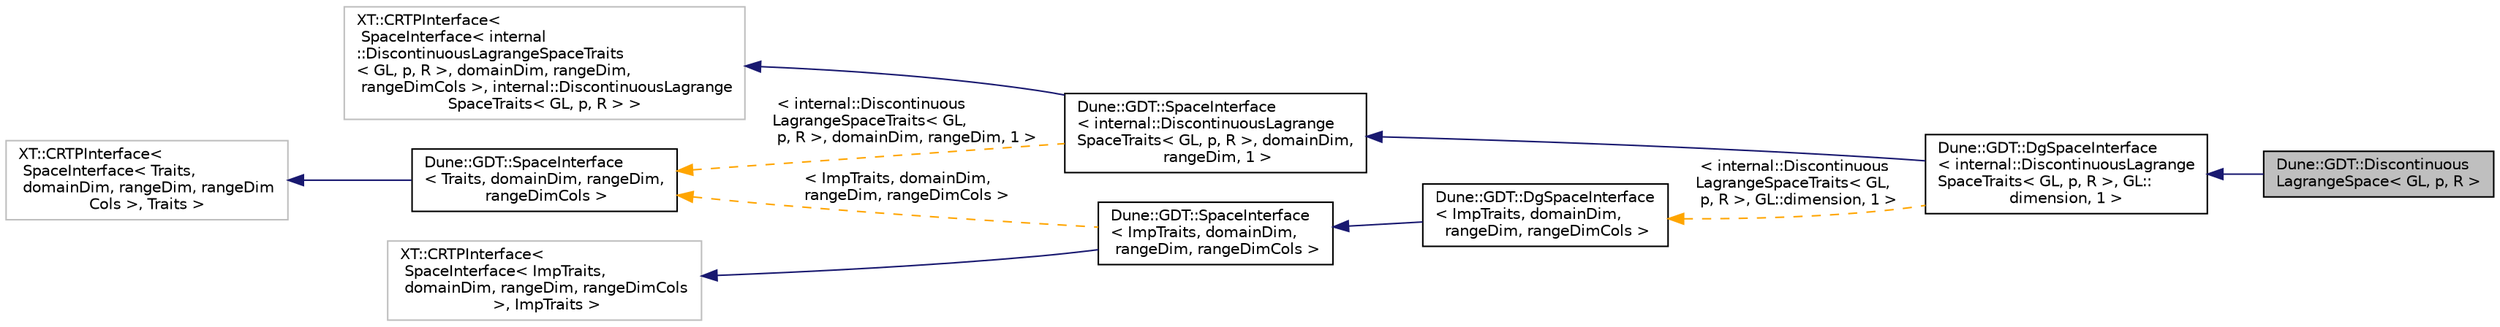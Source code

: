 digraph "Dune::GDT::DiscontinuousLagrangeSpace&lt; GL, p, R &gt;"
{
  edge [fontname="Helvetica",fontsize="10",labelfontname="Helvetica",labelfontsize="10"];
  node [fontname="Helvetica",fontsize="10",shape=record];
  rankdir="LR";
  Node0 [label="Dune::GDT::Discontinuous\lLagrangeSpace\< GL, p, R \>",height=0.2,width=0.4,color="black", fillcolor="grey75", style="filled", fontcolor="black"];
  Node1 -> Node0 [dir="back",color="midnightblue",fontsize="10",style="solid",fontname="Helvetica"];
  Node1 [label="Dune::GDT::DgSpaceInterface\l\< internal::DiscontinuousLagrange\lSpaceTraits\< GL, p, R \>, GL::\ldimension, 1 \>",height=0.2,width=0.4,color="black", fillcolor="white", style="filled",URL="$a02581.html"];
  Node2 -> Node1 [dir="back",color="midnightblue",fontsize="10",style="solid",fontname="Helvetica"];
  Node2 [label="Dune::GDT::SpaceInterface\l\< internal::DiscontinuousLagrange\lSpaceTraits\< GL, p, R \>, domainDim,\l rangeDim, 1 \>",height=0.2,width=0.4,color="black", fillcolor="white", style="filled",URL="$a02697.html"];
  Node3 -> Node2 [dir="back",color="midnightblue",fontsize="10",style="solid",fontname="Helvetica"];
  Node3 [label="XT::CRTPInterface\<\l SpaceInterface\< internal\l::DiscontinuousLagrangeSpaceTraits\l\< GL, p, R \>, domainDim, rangeDim,\l rangeDimCols \>, internal::DiscontinuousLagrange\lSpaceTraits\< GL, p, R \> \>",height=0.2,width=0.4,color="grey75", fillcolor="white", style="filled"];
  Node4 -> Node2 [dir="back",color="orange",fontsize="10",style="dashed",label=" \< internal::Discontinuous\lLagrangeSpaceTraits\< GL,\l p, R \>, domainDim, rangeDim, 1 \>" ,fontname="Helvetica"];
  Node4 [label="Dune::GDT::SpaceInterface\l\< Traits, domainDim, rangeDim,\l rangeDimCols \>",height=0.2,width=0.4,color="black", fillcolor="white", style="filled",URL="$a02697.html"];
  Node5 -> Node4 [dir="back",color="midnightblue",fontsize="10",style="solid",fontname="Helvetica"];
  Node5 [label="XT::CRTPInterface\<\l SpaceInterface\< Traits,\l domainDim, rangeDim, rangeDim\lCols \>, Traits \>",height=0.2,width=0.4,color="grey75", fillcolor="white", style="filled"];
  Node6 -> Node1 [dir="back",color="orange",fontsize="10",style="dashed",label=" \< internal::Discontinuous\lLagrangeSpaceTraits\< GL,\l p, R \>, GL::dimension, 1 \>" ,fontname="Helvetica"];
  Node6 [label="Dune::GDT::DgSpaceInterface\l\< ImpTraits, domainDim,\l rangeDim, rangeDimCols \>",height=0.2,width=0.4,color="black", fillcolor="white", style="filled",URL="$a02581.html"];
  Node7 -> Node6 [dir="back",color="midnightblue",fontsize="10",style="solid",fontname="Helvetica"];
  Node7 [label="Dune::GDT::SpaceInterface\l\< ImpTraits, domainDim,\l rangeDim, rangeDimCols \>",height=0.2,width=0.4,color="black", fillcolor="white", style="filled",URL="$a02697.html"];
  Node8 -> Node7 [dir="back",color="midnightblue",fontsize="10",style="solid",fontname="Helvetica"];
  Node8 [label="XT::CRTPInterface\<\l SpaceInterface\< ImpTraits,\l domainDim, rangeDim, rangeDimCols\l \>, ImpTraits \>",height=0.2,width=0.4,color="grey75", fillcolor="white", style="filled"];
  Node4 -> Node7 [dir="back",color="orange",fontsize="10",style="dashed",label=" \< ImpTraits, domainDim,\l rangeDim, rangeDimCols \>" ,fontname="Helvetica"];
}
